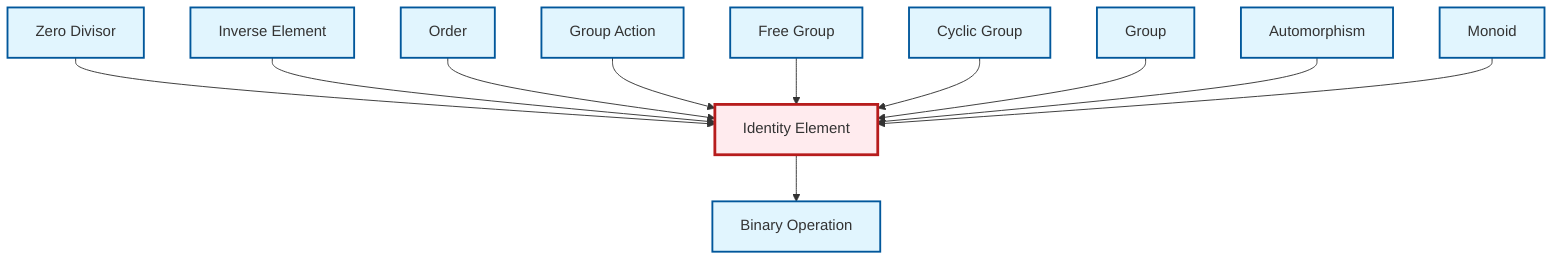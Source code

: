 graph TD
    classDef definition fill:#e1f5fe,stroke:#01579b,stroke-width:2px
    classDef theorem fill:#f3e5f5,stroke:#4a148c,stroke-width:2px
    classDef axiom fill:#fff3e0,stroke:#e65100,stroke-width:2px
    classDef example fill:#e8f5e9,stroke:#1b5e20,stroke-width:2px
    classDef current fill:#ffebee,stroke:#b71c1c,stroke-width:3px
    def-automorphism["Automorphism"]:::definition
    def-group-action["Group Action"]:::definition
    def-identity-element["Identity Element"]:::definition
    def-inverse-element["Inverse Element"]:::definition
    def-order["Order"]:::definition
    def-cyclic-group["Cyclic Group"]:::definition
    def-zero-divisor["Zero Divisor"]:::definition
    def-monoid["Monoid"]:::definition
    def-free-group["Free Group"]:::definition
    def-group["Group"]:::definition
    def-binary-operation["Binary Operation"]:::definition
    def-identity-element --> def-binary-operation
    def-zero-divisor --> def-identity-element
    def-inverse-element --> def-identity-element
    def-order --> def-identity-element
    def-group-action --> def-identity-element
    def-free-group --> def-identity-element
    def-cyclic-group --> def-identity-element
    def-group --> def-identity-element
    def-automorphism --> def-identity-element
    def-monoid --> def-identity-element
    class def-identity-element current